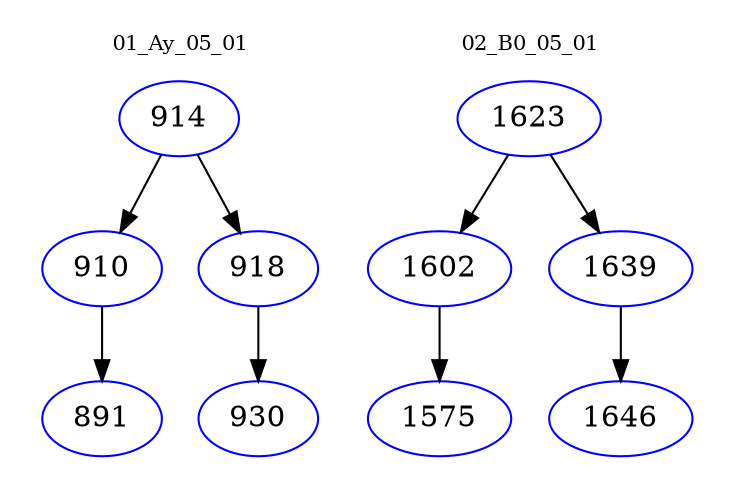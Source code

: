 digraph{
subgraph cluster_0 {
color = white
label = "01_Ay_05_01";
fontsize=10;
T0_914 [label="914", color="blue"]
T0_914 -> T0_910 [color="black"]
T0_910 [label="910", color="blue"]
T0_910 -> T0_891 [color="black"]
T0_891 [label="891", color="blue"]
T0_914 -> T0_918 [color="black"]
T0_918 [label="918", color="blue"]
T0_918 -> T0_930 [color="black"]
T0_930 [label="930", color="blue"]
}
subgraph cluster_1 {
color = white
label = "02_B0_05_01";
fontsize=10;
T1_1623 [label="1623", color="blue"]
T1_1623 -> T1_1602 [color="black"]
T1_1602 [label="1602", color="blue"]
T1_1602 -> T1_1575 [color="black"]
T1_1575 [label="1575", color="blue"]
T1_1623 -> T1_1639 [color="black"]
T1_1639 [label="1639", color="blue"]
T1_1639 -> T1_1646 [color="black"]
T1_1646 [label="1646", color="blue"]
}
}
